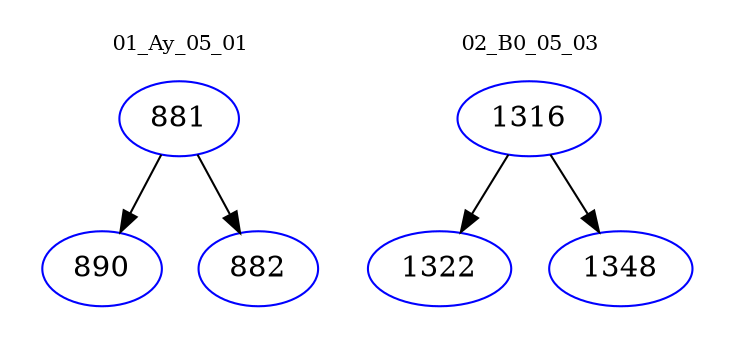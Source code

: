 digraph{
subgraph cluster_0 {
color = white
label = "01_Ay_05_01";
fontsize=10;
T0_881 [label="881", color="blue"]
T0_881 -> T0_890 [color="black"]
T0_890 [label="890", color="blue"]
T0_881 -> T0_882 [color="black"]
T0_882 [label="882", color="blue"]
}
subgraph cluster_1 {
color = white
label = "02_B0_05_03";
fontsize=10;
T1_1316 [label="1316", color="blue"]
T1_1316 -> T1_1322 [color="black"]
T1_1322 [label="1322", color="blue"]
T1_1316 -> T1_1348 [color="black"]
T1_1348 [label="1348", color="blue"]
}
}
